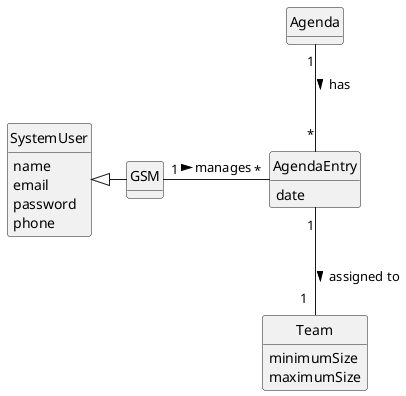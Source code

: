 @startuml
skinparam monochrome true
skinparam packageStyle rectangle
skinparam shadowing false



skinparam classAttributeIconSize 0

hide circle
hide methods


class GSM {
}


class SystemUser {
    name
    email
    password
    phone

}

class Team {
minimumSize
maximumSize

}

class Agenda {
}

class AgendaEntry {
    date
}





SystemUser <|- GSM
GSM"1" - "*" AgendaEntry: manages >
AgendaEntry"1"-- "1  " Team: assigned to >
Agenda "1" -- "*" AgendaEntry : has >


@enduml